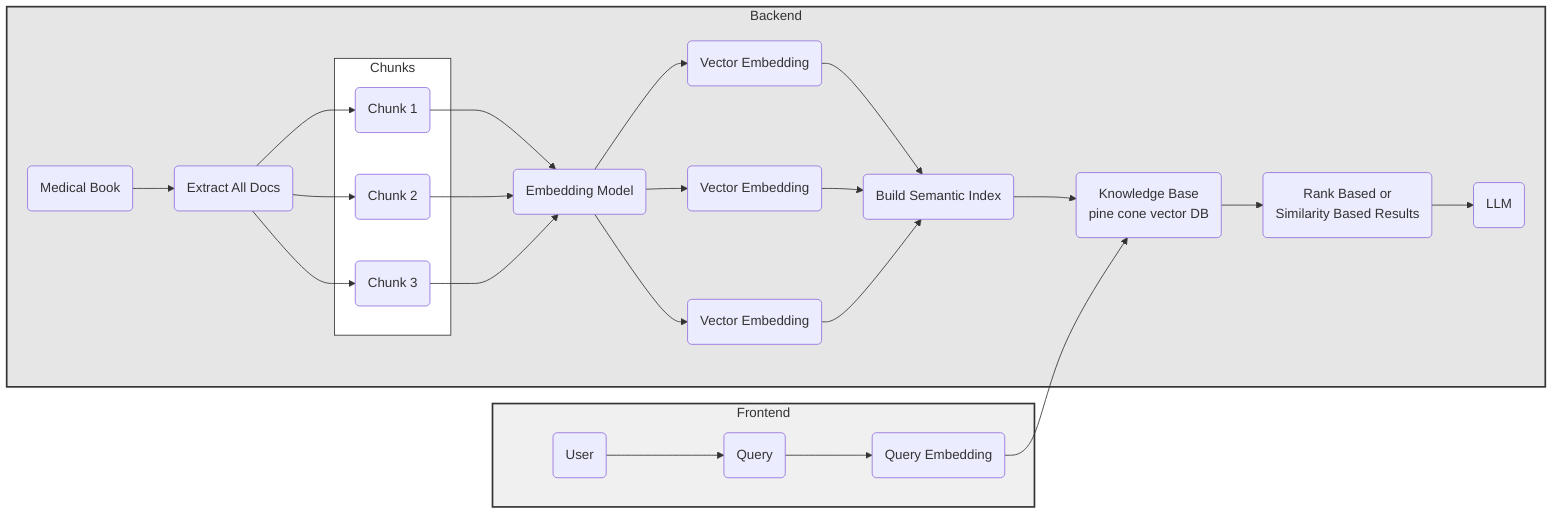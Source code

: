 graph LR
    %% Frontend Section
    subgraph Frontend
        User(User)
        Query(Query)
        QueryEmb(Query Embedding)
    end

    %% Backend Section
    subgraph Backend
        MB(Medical Book)
        EAD(Extract All Docs)
        
        subgraph Chunks
            C1(Chunk 1)
            C2(Chunk 2)
            C3(Chunk 3)
        end
        
        EM(Embedding Model)
        VE1(Vector Embedding)
        VE2(Vector Embedding)
        VE3(Vector Embedding)
        BSI(Build Semantic Index)
        KB(Knowledge Base<br/>pine cone vector DB)
        RBR(Rank Based or<br/>Similarity Based Results)
        LLM(LLM)
    end

    %% Relationships
    MB --> EAD
    EAD --> C1 & C2 & C3
    C1 & C2 & C3 --> EM
    EM --> VE1 & VE2 & VE3
    VE1 & VE2 & VE3 --> BSI
    BSI --> KB
    
    User --> Query
    Query --> QueryEmb
    QueryEmb --> KB
    KB --> RBR
    RBR --> LLM

    style Frontend fill:#f0f0f0,stroke:#333,stroke-width:2px
    style Backend fill:#e6e6e6,stroke:#333,stroke-width:2px
    style Chunks fill:#fff,stroke:#333,stroke-width:1px